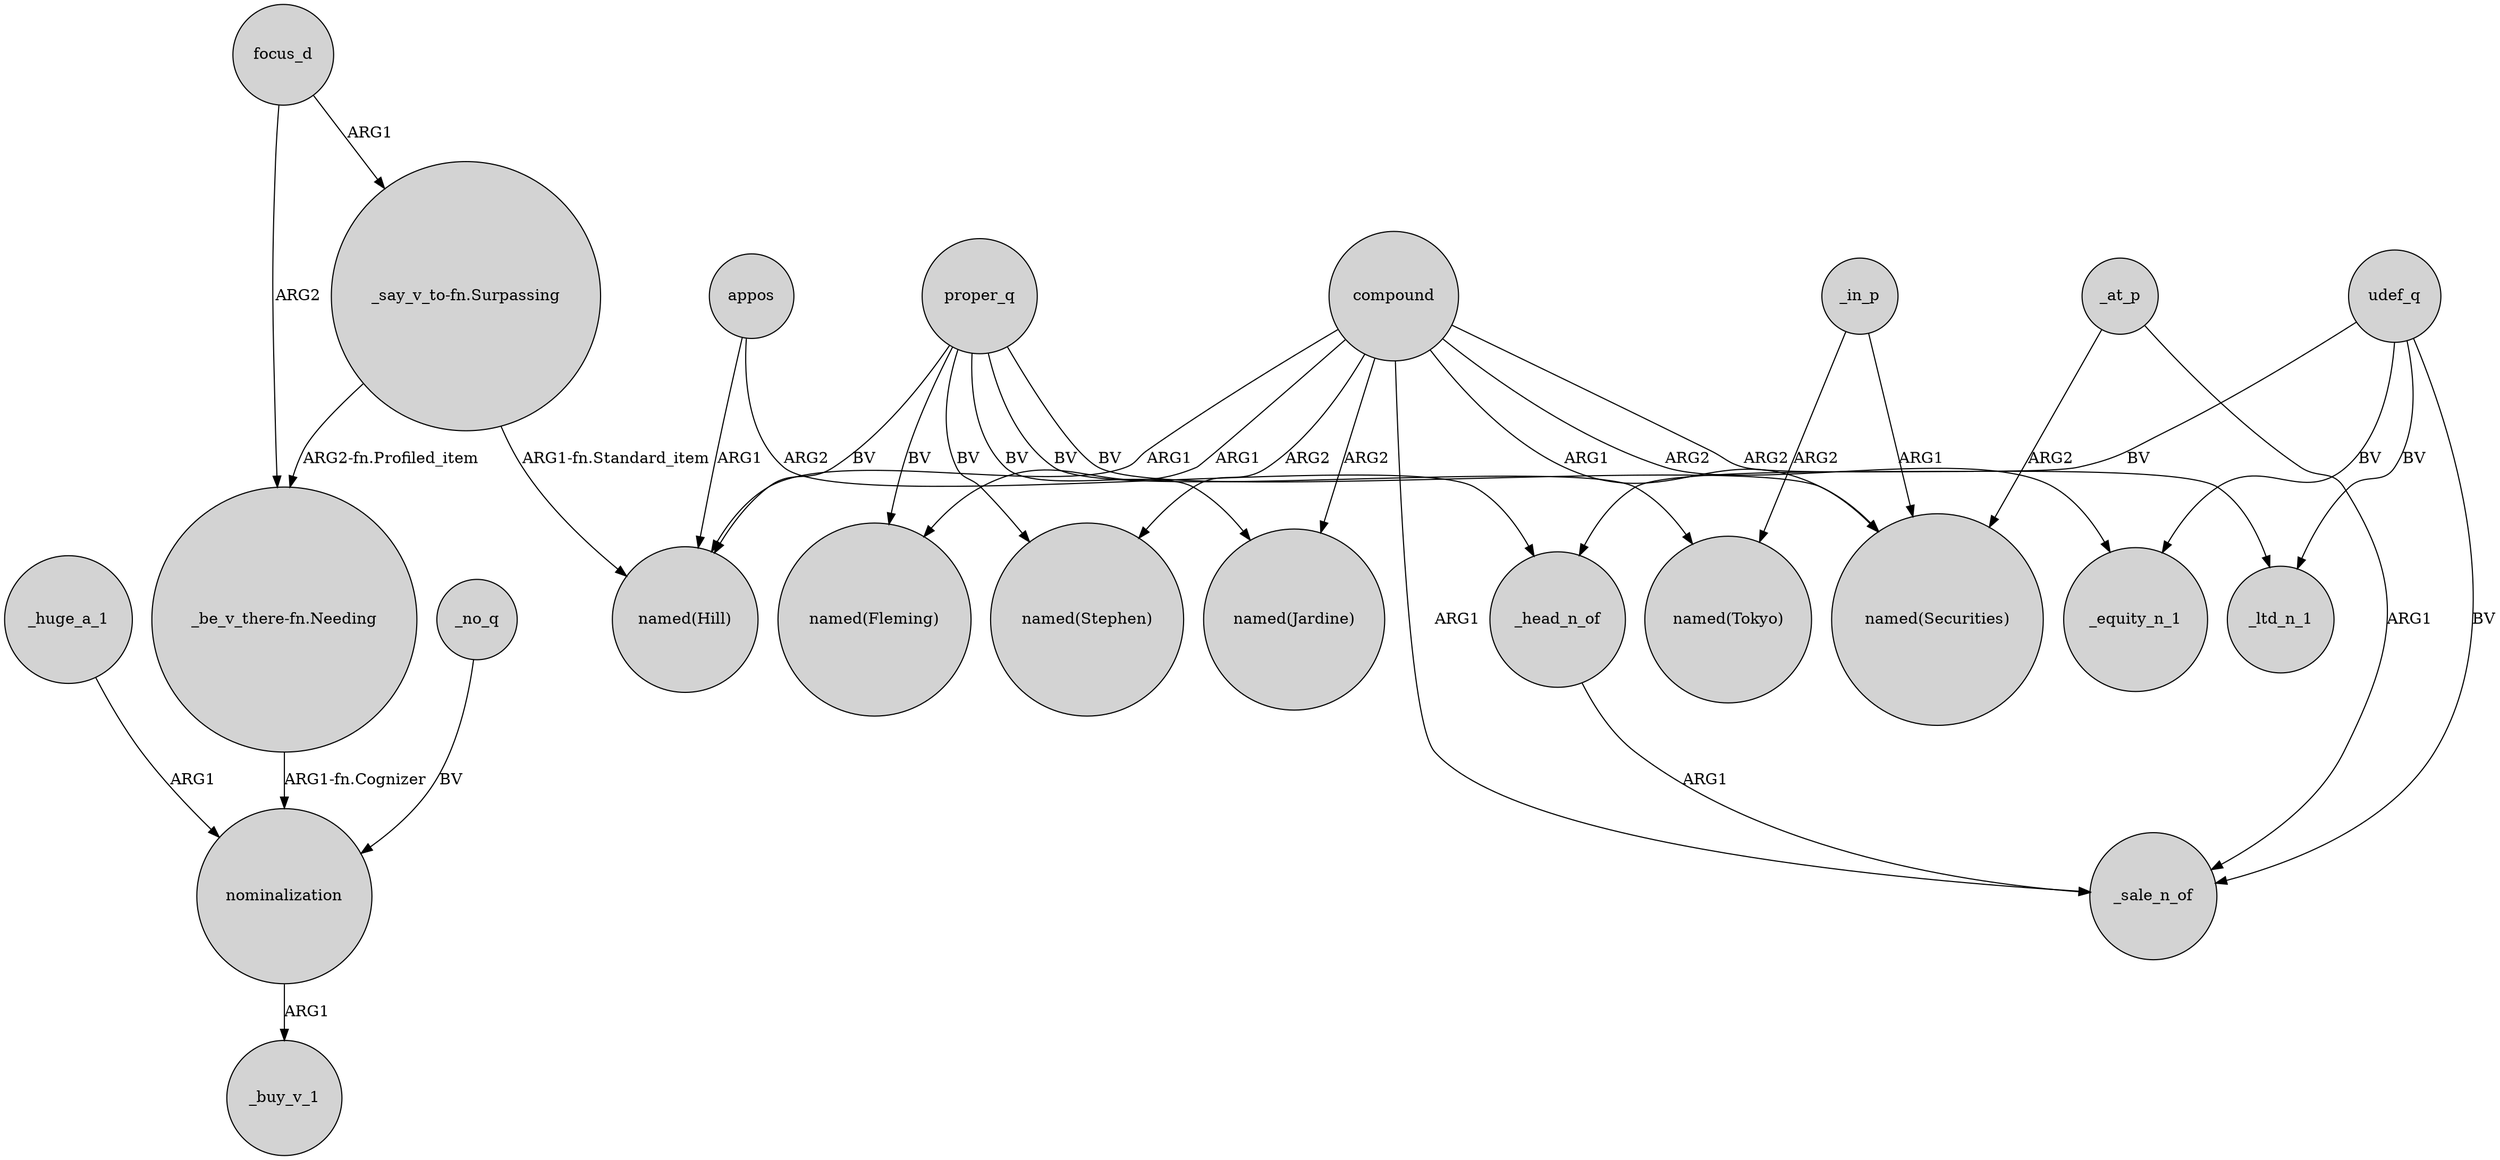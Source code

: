 digraph {
	node [shape=circle style=filled]
	_huge_a_1 -> nominalization [label=ARG1]
	nominalization -> _buy_v_1 [label=ARG1]
	compound -> "named(Stephen)" [label=ARG2]
	proper_q -> "named(Securities)" [label=BV]
	appos -> "named(Hill)" [label=ARG1]
	udef_q -> _equity_n_1 [label=BV]
	compound -> "named(Jardine)" [label=ARG2]
	_at_p -> _sale_n_of [label=ARG1]
	_head_n_of -> _sale_n_of [label=ARG1]
	compound -> _equity_n_1 [label=ARG2]
	udef_q -> _sale_n_of [label=BV]
	"_be_v_there-fn.Needing" -> nominalization [label="ARG1-fn.Cognizer"]
	udef_q -> _head_n_of [label=BV]
	_no_q -> nominalization [label=BV]
	focus_d -> "_be_v_there-fn.Needing" [label=ARG2]
	proper_q -> "named(Stephen)" [label=BV]
	_in_p -> "named(Tokyo)" [label=ARG2]
	"_say_v_to-fn.Surpassing" -> "named(Hill)" [label="ARG1-fn.Standard_item"]
	proper_q -> "named(Jardine)" [label=BV]
	proper_q -> "named(Fleming)" [label=BV]
	compound -> _ltd_n_1 [label=ARG2]
	proper_q -> "named(Tokyo)" [label=BV]
	"_say_v_to-fn.Surpassing" -> "_be_v_there-fn.Needing" [label="ARG2-fn.Profiled_item"]
	focus_d -> "_say_v_to-fn.Surpassing" [label=ARG1]
	compound -> "named(Fleming)" [label=ARG1]
	_in_p -> "named(Securities)" [label=ARG1]
	udef_q -> _ltd_n_1 [label=BV]
	_at_p -> "named(Securities)" [label=ARG2]
	appos -> _head_n_of [label=ARG2]
	proper_q -> "named(Hill)" [label=BV]
	compound -> "named(Hill)" [label=ARG1]
	compound -> _sale_n_of [label=ARG1]
	compound -> "named(Securities)" [label=ARG1]
}
